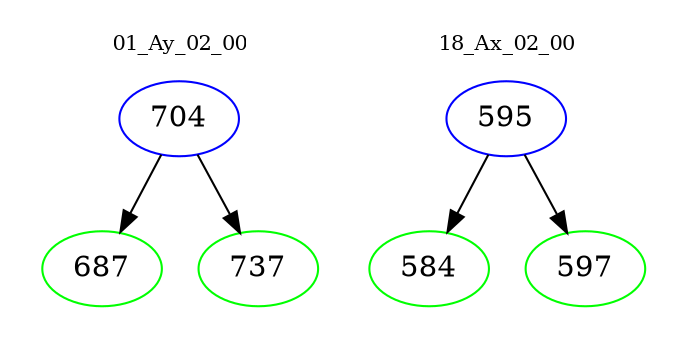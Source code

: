 digraph{
subgraph cluster_0 {
color = white
label = "01_Ay_02_00";
fontsize=10;
T0_704 [label="704", color="blue"]
T0_704 -> T0_687 [color="black"]
T0_687 [label="687", color="green"]
T0_704 -> T0_737 [color="black"]
T0_737 [label="737", color="green"]
}
subgraph cluster_1 {
color = white
label = "18_Ax_02_00";
fontsize=10;
T1_595 [label="595", color="blue"]
T1_595 -> T1_584 [color="black"]
T1_584 [label="584", color="green"]
T1_595 -> T1_597 [color="black"]
T1_597 [label="597", color="green"]
}
}
